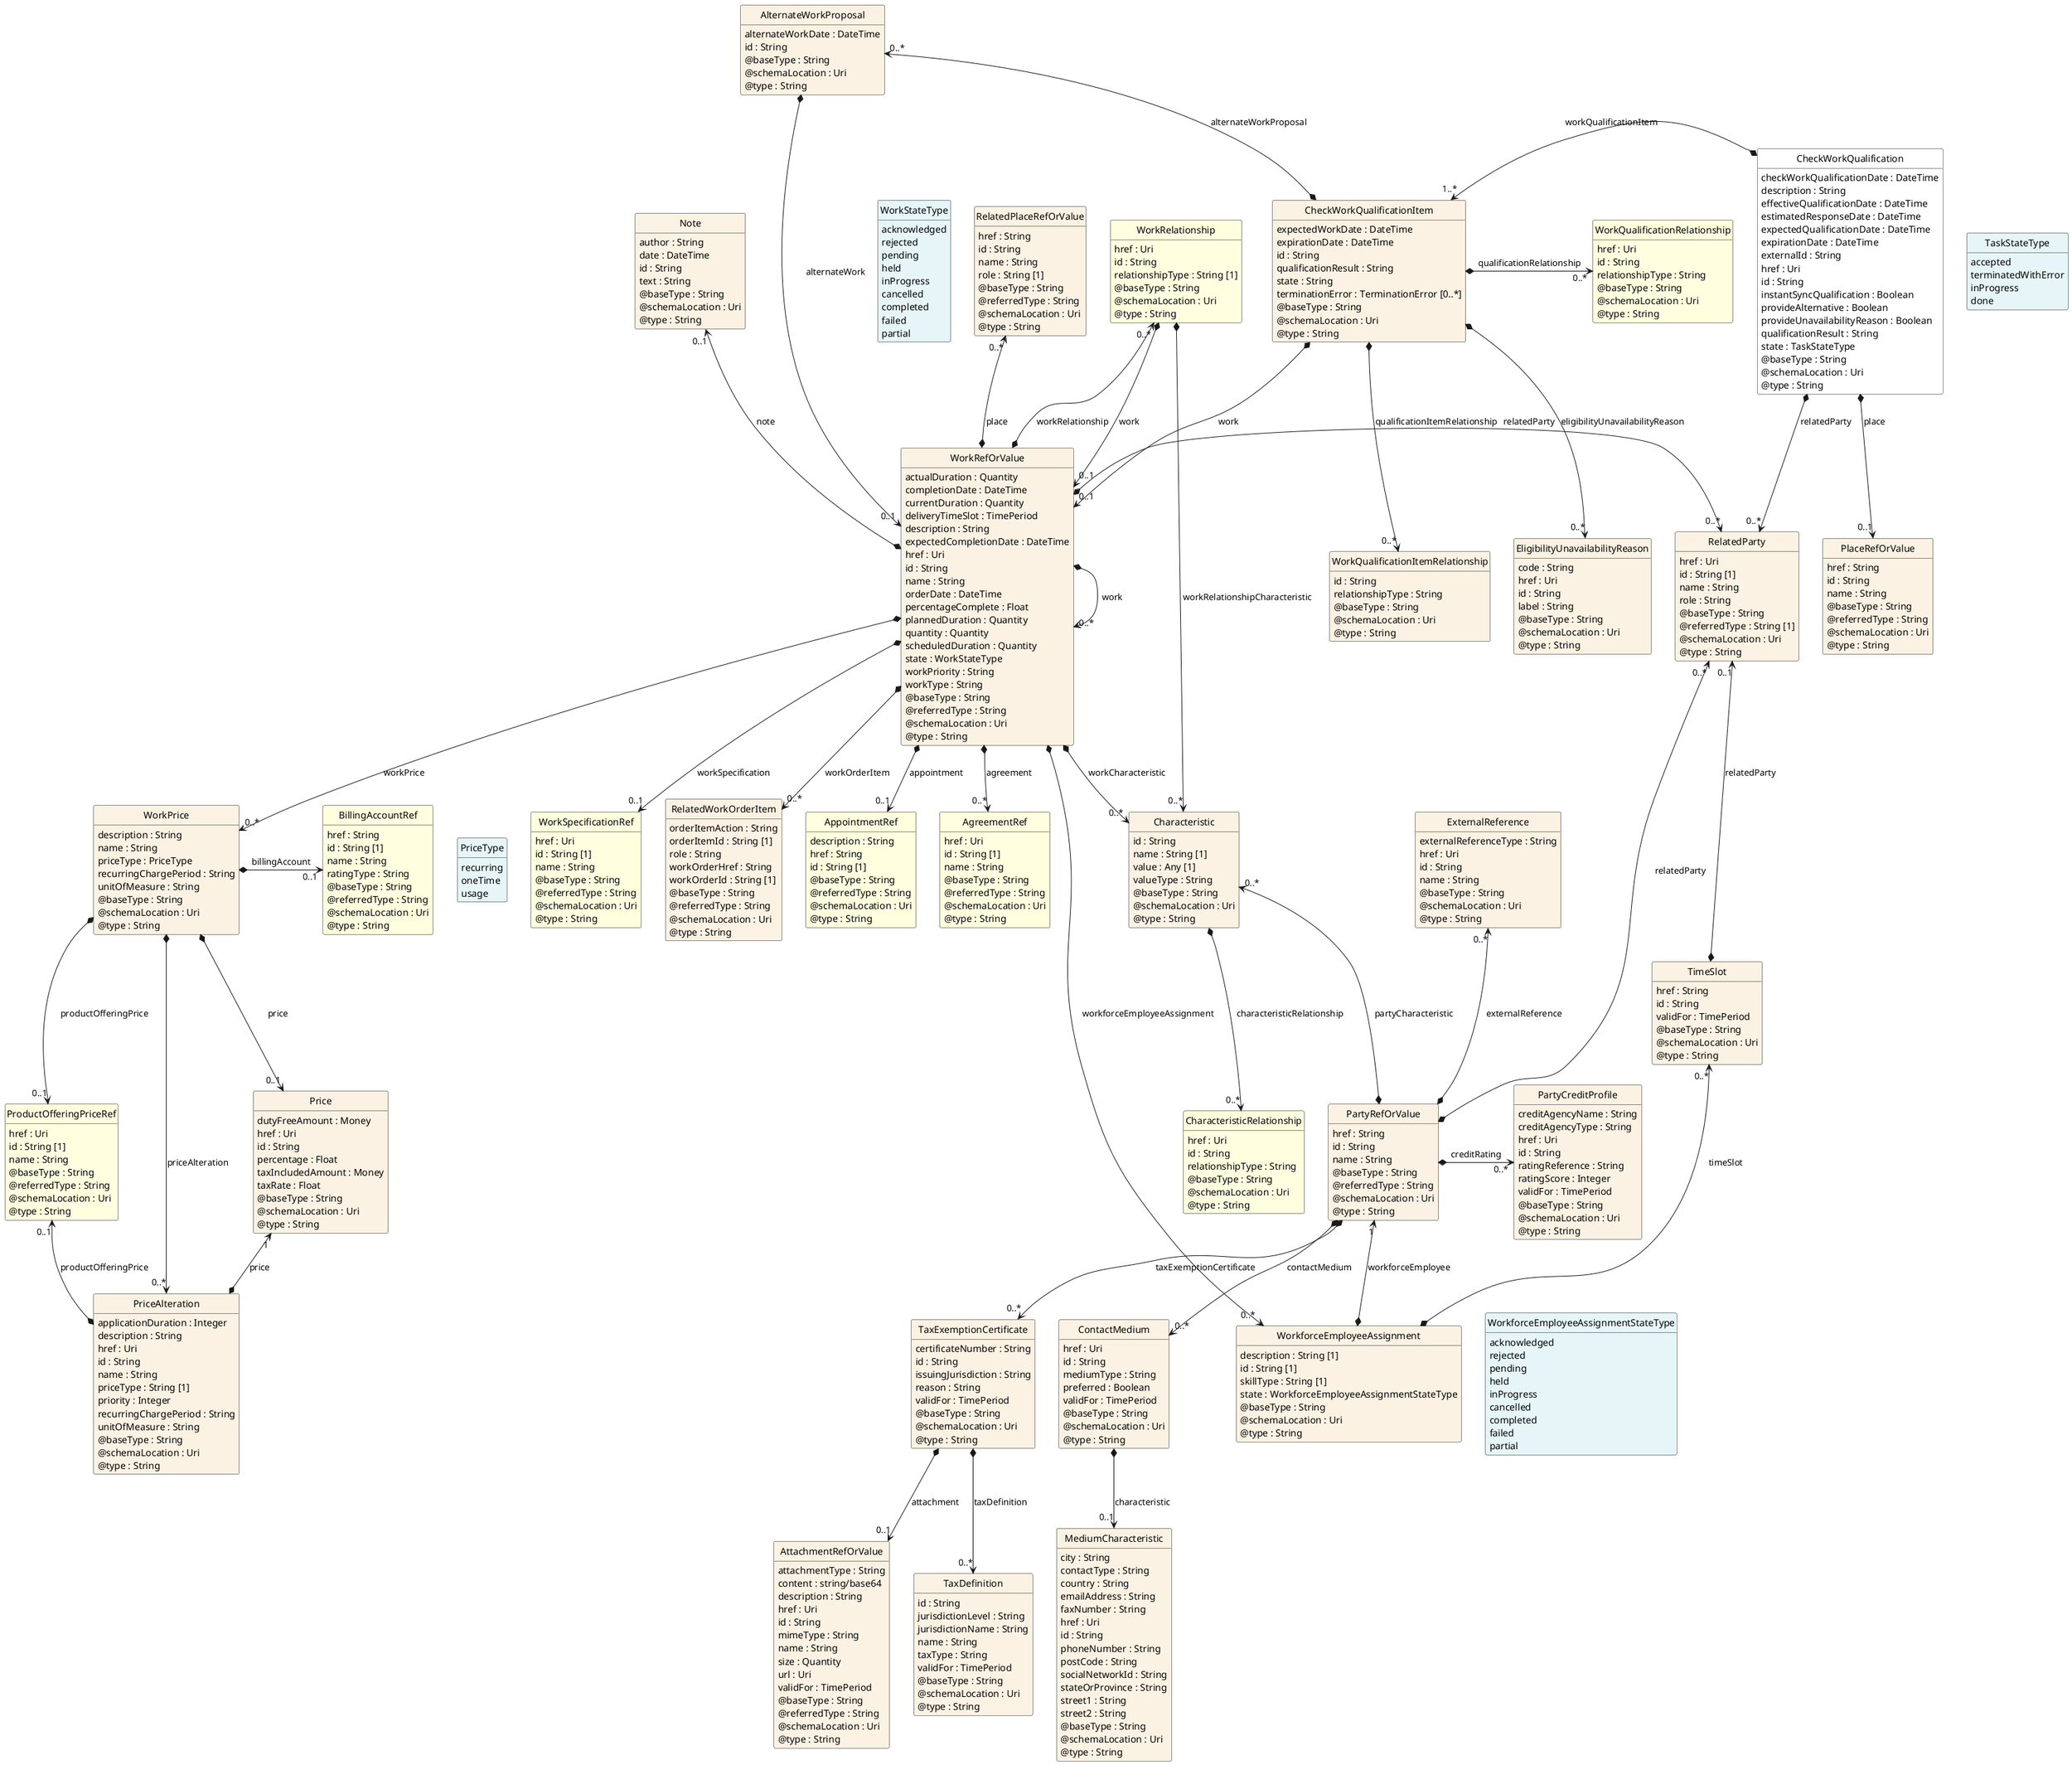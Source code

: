 @startuml
hide circle
hide methods
hide stereotype
show <<Enumeration>> stereotype
skinparam class {
   BackgroundColor<<Enumeration>> #E6F5F7
   BackgroundColor<<Ref>> #FFFFE0
   BackgroundColor<<Pivot>> #FFFFFFF
   BackgroundColor<<SimpleType>> #E2F0DA
   BackgroundColor #FCF2E3
}

class CheckWorkQualification <<Pivot>> {
    checkWorkQualificationDate : DateTime
    description : String
    effectiveQualificationDate : DateTime
    estimatedResponseDate : DateTime
    expectedQualificationDate : DateTime
    expirationDate : DateTime
    externalId : String
    href : Uri
    id : String
    instantSyncQualification : Boolean
    provideAlternative : Boolean
    provideUnavailabilityReason : Boolean
    qualificationResult : String
    state : TaskStateType
    @baseType : String
    @schemaLocation : Uri
    @type : String
}

class CheckWorkQualificationItem  {
    expectedWorkDate : DateTime
    expirationDate : DateTime
    id : String
    qualificationResult : String
    state : String
    terminationError : TerminationError [0..*]
    @baseType : String
    @schemaLocation : Uri
    @type : String
}

class WorkQualificationItemRelationship  {
    id : String
    relationshipType : String
    @baseType : String
    @schemaLocation : Uri
    @type : String
}

class WorkRefOrValue  {
    actualDuration : Quantity
    completionDate : DateTime
    currentDuration : Quantity
    deliveryTimeSlot : TimePeriod
    description : String
    expectedCompletionDate : DateTime
    href : Uri
    id : String
    name : String
    orderDate : DateTime
    percentageComplete : Float
    plannedDuration : Quantity
    quantity : Quantity
    scheduledDuration : Quantity
    state : WorkStateType
    workPriority : String
    workType : String
    @baseType : String
    @referredType : String
    @schemaLocation : Uri
    @type : String
}

class Note  {
    author : String
    date : DateTime
    id : String
    text : String
    @baseType : String
    @schemaLocation : Uri
    @type : String
}

class WorkRelationship  <<Ref>> {
    href : Uri
    id : String
    relationshipType : String [1]
    @baseType : String
    @schemaLocation : Uri
    @type : String
}

class Characteristic  {
    id : String
    name : String [1]
    value : Any [1]
    valueType : String
    @baseType : String
    @schemaLocation : Uri
    @type : String
}

class CharacteristicRelationship  <<Ref>> {
    href : Uri
    id : String
    relationshipType : String
    @baseType : String
    @schemaLocation : Uri
    @type : String
}

class AppointmentRef  <<Ref>> {
    description : String
    href : String
    id : String [1]
    @baseType : String
    @referredType : String
    @schemaLocation : Uri
    @type : String
}

class WorkPrice  {
    description : String
    name : String
    priceType : PriceType
    recurringChargePeriod : String
    unitOfMeasure : String
    @baseType : String
    @schemaLocation : Uri
    @type : String
}

class Price  {
    dutyFreeAmount : Money
    href : Uri
    id : String
    percentage : Float
    taxIncludedAmount : Money
    taxRate : Float
    @baseType : String
    @schemaLocation : Uri
    @type : String
}

class PriceType <<Enumeration>> {
    recurring
    oneTime
    usage
}

class ProductOfferingPriceRef  <<Ref>> {
    href : Uri
    id : String [1]
    name : String
    @baseType : String
    @referredType : String
    @schemaLocation : Uri
    @type : String
}

class BillingAccountRef  <<Ref>> {
    href : String
    id : String [1]
    name : String
    ratingType : String
    @baseType : String
    @referredType : String
    @schemaLocation : Uri
    @type : String
}

class PriceAlteration  {
    applicationDuration : Integer
    description : String
    href : Uri
    id : String
    name : String
    priceType : String [1]
    priority : Integer
    recurringChargePeriod : String
    unitOfMeasure : String
    @baseType : String
    @schemaLocation : Uri
    @type : String
}

class WorkSpecificationRef  <<Ref>> {
    href : Uri
    id : String [1]
    name : String
    @baseType : String
    @referredType : String
    @schemaLocation : Uri
    @type : String
}

class RelatedPlaceRefOrValue  {
    href : String
    id : String
    name : String
    role : String [1]
    @baseType : String
    @referredType : String
    @schemaLocation : Uri
    @type : String
}

class WorkStateType <<Enumeration>> {
    acknowledged
    rejected
    pending
    held
    inProgress
    cancelled
    completed
    failed
    partial
}

class WorkforceEmployeeAssignment  {
    description : String [1]
    id : String [1]
    skillType : String [1]
    state : WorkforceEmployeeAssignmentStateType
    @baseType : String
    @schemaLocation : Uri
    @type : String
}

class TimeSlot  {
    href : String
    id : String
    validFor : TimePeriod
    @baseType : String
    @schemaLocation : Uri
    @type : String
}

class RelatedParty  {
    href : Uri
    id : String [1]
    name : String
    role : String
    @baseType : String
    @referredType : String [1]
    @schemaLocation : Uri
    @type : String
}

class WorkforceEmployeeAssignmentStateType <<Enumeration>> {
    acknowledged
    rejected
    pending
    held
    inProgress
    cancelled
    completed
    failed
    partial
}

class PartyRefOrValue  {
    href : String
    id : String
    name : String
    @baseType : String
    @referredType : String
    @schemaLocation : Uri
    @type : String
}

class TaxExemptionCertificate  {
    certificateNumber : String
    id : String
    issuingJurisdiction : String
    reason : String
    validFor : TimePeriod
    @baseType : String
    @schemaLocation : Uri
    @type : String
}

class TaxDefinition  {
    id : String
    jurisdictionLevel : String
    jurisdictionName : String
    name : String
    taxType : String
    validFor : TimePeriod
    @baseType : String
    @schemaLocation : Uri
    @type : String
}

class AttachmentRefOrValue  {
    attachmentType : String
    content : string/base64
    description : String
    href : Uri
    id : String
    mimeType : String
    name : String
    size : Quantity
    url : Uri
    validFor : TimePeriod
    @baseType : String
    @referredType : String
    @schemaLocation : Uri
    @type : String
}

class ContactMedium  {
    href : Uri
    id : String
    mediumType : String
    preferred : Boolean
    validFor : TimePeriod
    @baseType : String
    @schemaLocation : Uri
    @type : String
}

class MediumCharacteristic  {
    city : String
    contactType : String
    country : String
    emailAddress : String
    faxNumber : String
    href : Uri
    id : String
    phoneNumber : String
    postCode : String
    socialNetworkId : String
    stateOrProvince : String
    street1 : String
    street2 : String
    @baseType : String
    @schemaLocation : Uri
    @type : String
}

class ExternalReference  {
    externalReferenceType : String
    href : Uri
    id : String
    name : String
    @baseType : String
    @schemaLocation : Uri
    @type : String
}

class PartyCreditProfile  {
    creditAgencyName : String
    creditAgencyType : String
    href : Uri
    id : String
    ratingReference : String
    ratingScore : Integer
    validFor : TimePeriod
    @baseType : String
    @schemaLocation : Uri
    @type : String
}

class AgreementRef  <<Ref>> {
    href : Uri
    id : String [1]
    name : String
    @baseType : String
    @referredType : String
    @schemaLocation : Uri
    @type : String
}

class RelatedWorkOrderItem  {
    orderItemAction : String
    orderItemId : String [1]
    role : String
    workOrderHref : String
    workOrderId : String [1]
    @baseType : String
    @referredType : String
    @schemaLocation : Uri
    @type : String
}

class EligibilityUnavailabilityReason  {
    code : String
    href : Uri
    id : String
    label : String
    @baseType : String
    @schemaLocation : Uri
    @type : String
}

class AlternateWorkProposal  {
    alternateWorkDate : DateTime
    id : String
    @baseType : String
    @schemaLocation : Uri
    @type : String
}

class WorkQualificationRelationship  <<Ref>> {
    href : Uri
    id : String
    relationshipType : String
    @baseType : String
    @schemaLocation : Uri
    @type : String
}

class PlaceRefOrValue  {
    href : String
    id : String
    name : String
    @baseType : String
    @referredType : String
    @schemaLocation : Uri
    @type : String
}

class TaskStateType <<Enumeration>> {
    accepted
    terminatedWithError
    inProgress
    done
}

CheckWorkQualification *-right-> "1..*" CheckWorkQualificationItem : workQualificationItem

TaskStateType <-left[hidden]- CheckWorkQualification

CheckWorkQualification *-->  "0..*" RelatedParty : relatedParty

RelatedParty "0..*" <-left-* WorkRefOrValue : relatedParty

CheckWorkQualificationItem *-->  "0..1" WorkRefOrValue : work

AlternateWorkProposal "0..*" <--* CheckWorkQualificationItem : alternateWorkProposal

WorkRefOrValue *-right-> "0..*" WorkRefOrValue : work

WorkRefOrValue -right[hidden]-> WorkStateType

WorkRelationship "0..*" <--* WorkRefOrValue : workRelationship

WorkRefOrValue *-->  "0..*" Characteristic : workCharacteristic

WorkRefOrValue *-->  "0..*" WorkforceEmployeeAssignment : workforceEmployeeAssignment

WorkRefOrValue *-->  "0..*" WorkPrice : workPrice

WorkRelationship *-->  "0..1" WorkRefOrValue : work

WorkRelationship *-->  "0..*" Characteristic : workRelationshipCharacteristic

WorkPrice *-->  "0..1" Price : price

WorkPrice *-->  "0..1" ProductOfferingPriceRef : productOfferingPrice

WorkPrice -right[hidden]-> PriceType

WorkPrice *-->  "0..*" PriceAlteration : priceAlteration

Price "1" <--* PriceAlteration : price

ProductOfferingPriceRef "0..1" <--* PriceAlteration : productOfferingPrice

RelatedParty "0..1" <--* TimeSlot : relatedParty

TimeSlot "0..*" <--* WorkforceEmployeeAssignment : timeSlot

RelatedParty "0..*" <--* PartyRefOrValue : relatedParty

PartyRefOrValue "1" <--* WorkforceEmployeeAssignment : workforceEmployee

WorkforceEmployeeAssignment -right[hidden]-> WorkforceEmployeeAssignmentStateType

Characteristic "0..*" <--* PartyRefOrValue : partyCharacteristic

AlternateWorkProposal *-->  "0..1" WorkRefOrValue : alternateWork

Note "0..1" <--* WorkRefOrValue : note

RelatedPlaceRefOrValue "0..*" <--* WorkRefOrValue : place

WorkRefOrValue *-->  "0..*" AgreementRef : agreement

Characteristic <-left[hidden]- AgreementRef

WorkRefOrValue *-->  "0..1" AppointmentRef : appointment

AgreementRef <-left[hidden]- AppointmentRef

WorkRefOrValue *-->  "0..*" RelatedWorkOrderItem : workOrderItem

AppointmentRef <-left[hidden]- RelatedWorkOrderItem

WorkRefOrValue *-->  "0..1" WorkSpecificationRef : workSpecification

RelatedWorkOrderItem <-left[hidden]- WorkSpecificationRef

PartyRefOrValue *-right-> "0..*" PartyCreditProfile : creditRating

ExternalReference "0..*" <--* PartyRefOrValue : externalReference

PartyRefOrValue *-->  "0..*" ContactMedium : contactMedium

ContactMedium -right[hidden]-> WorkforceEmployeeAssignment

PartyRefOrValue *-->  "0..*" TaxExemptionCertificate : taxExemptionCertificate

TaxExemptionCertificate -right[hidden]-> ContactMedium

CheckWorkQualificationItem *-right-> "0..*" WorkQualificationRelationship : qualificationRelationship

CheckWorkQualificationItem *-->  "0..*" WorkQualificationItemRelationship : qualificationItemRelationship

CheckWorkQualificationItem *-->  "0..*" EligibilityUnavailabilityReason : eligibilityUnavailabilityReason

BillingAccountRef "0..1" <-left-* WorkPrice : billingAccount

CheckWorkQualification *-->  "0..1" PlaceRefOrValue : place

PlaceRefOrValue -right[hidden]-> RelatedParty

WorkRelationship <-left[hidden]- WorkStateType

TaxExemptionCertificate *-->  "0..*" TaxDefinition : taxDefinition

TaxExemptionCertificate *-->  "0..1" AttachmentRefOrValue : attachment

Characteristic *-->  "0..*" CharacteristicRelationship : characteristicRelationship

ContactMedium *-->  "0..1" MediumCharacteristic : characteristic

@enduml